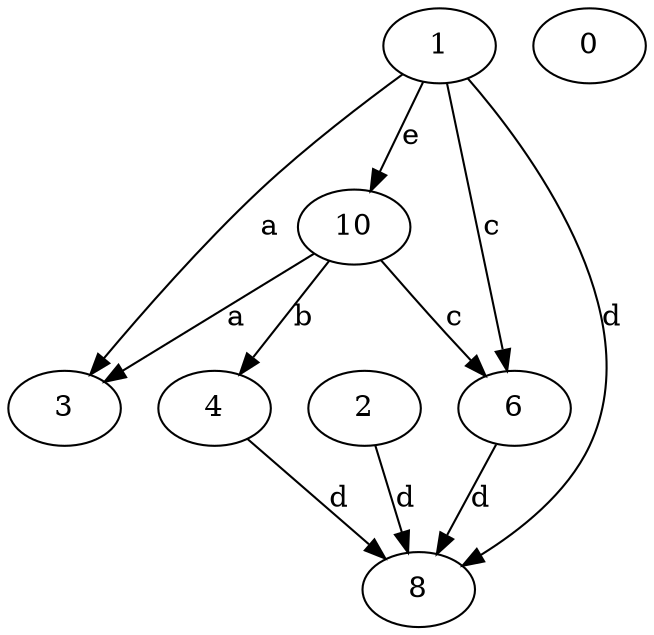 strict digraph  {
1;
2;
3;
4;
6;
8;
0;
10;
1 -> 3  [label=a];
1 -> 6  [label=c];
1 -> 8  [label=d];
1 -> 10  [label=e];
2 -> 8  [label=d];
4 -> 8  [label=d];
6 -> 8  [label=d];
10 -> 3  [label=a];
10 -> 4  [label=b];
10 -> 6  [label=c];
}
